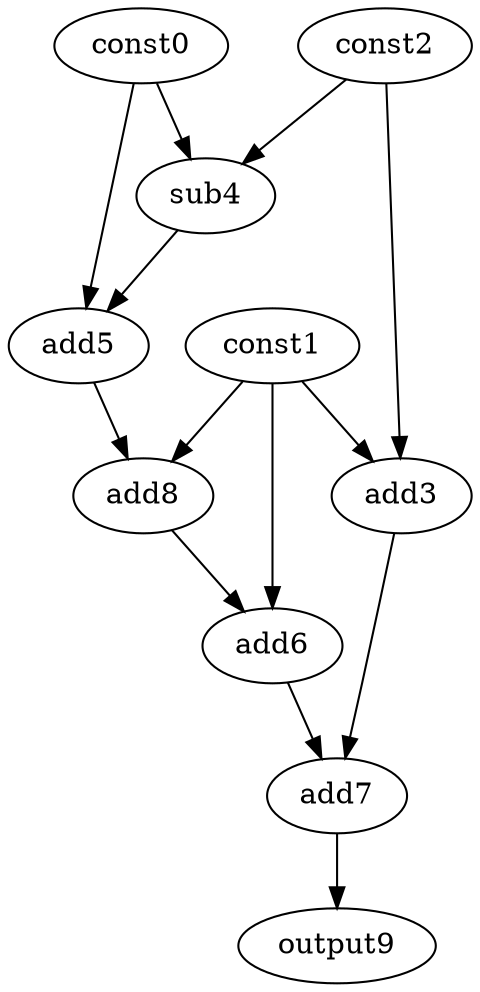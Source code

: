 digraph G { 
const0[opcode=const]; 
const1[opcode=const]; 
const2[opcode=const]; 
add3[opcode=add]; 
sub4[opcode=sub]; 
add5[opcode=add]; 
add6[opcode=add]; 
add7[opcode=add]; 
add8[opcode=add]; 
output9[opcode=output]; 
const1->add3[operand=0];
const2->add3[operand=1];
const0->sub4[operand=0];
const2->sub4[operand=1];
const0->add5[operand=0];
sub4->add5[operand=1];
const1->add8[operand=0];
add5->add8[operand=1];
add8->add6[operand=0];
const1->add6[operand=1];
add3->add7[operand=0];
add6->add7[operand=1];
add7->output9[operand=0];
}
